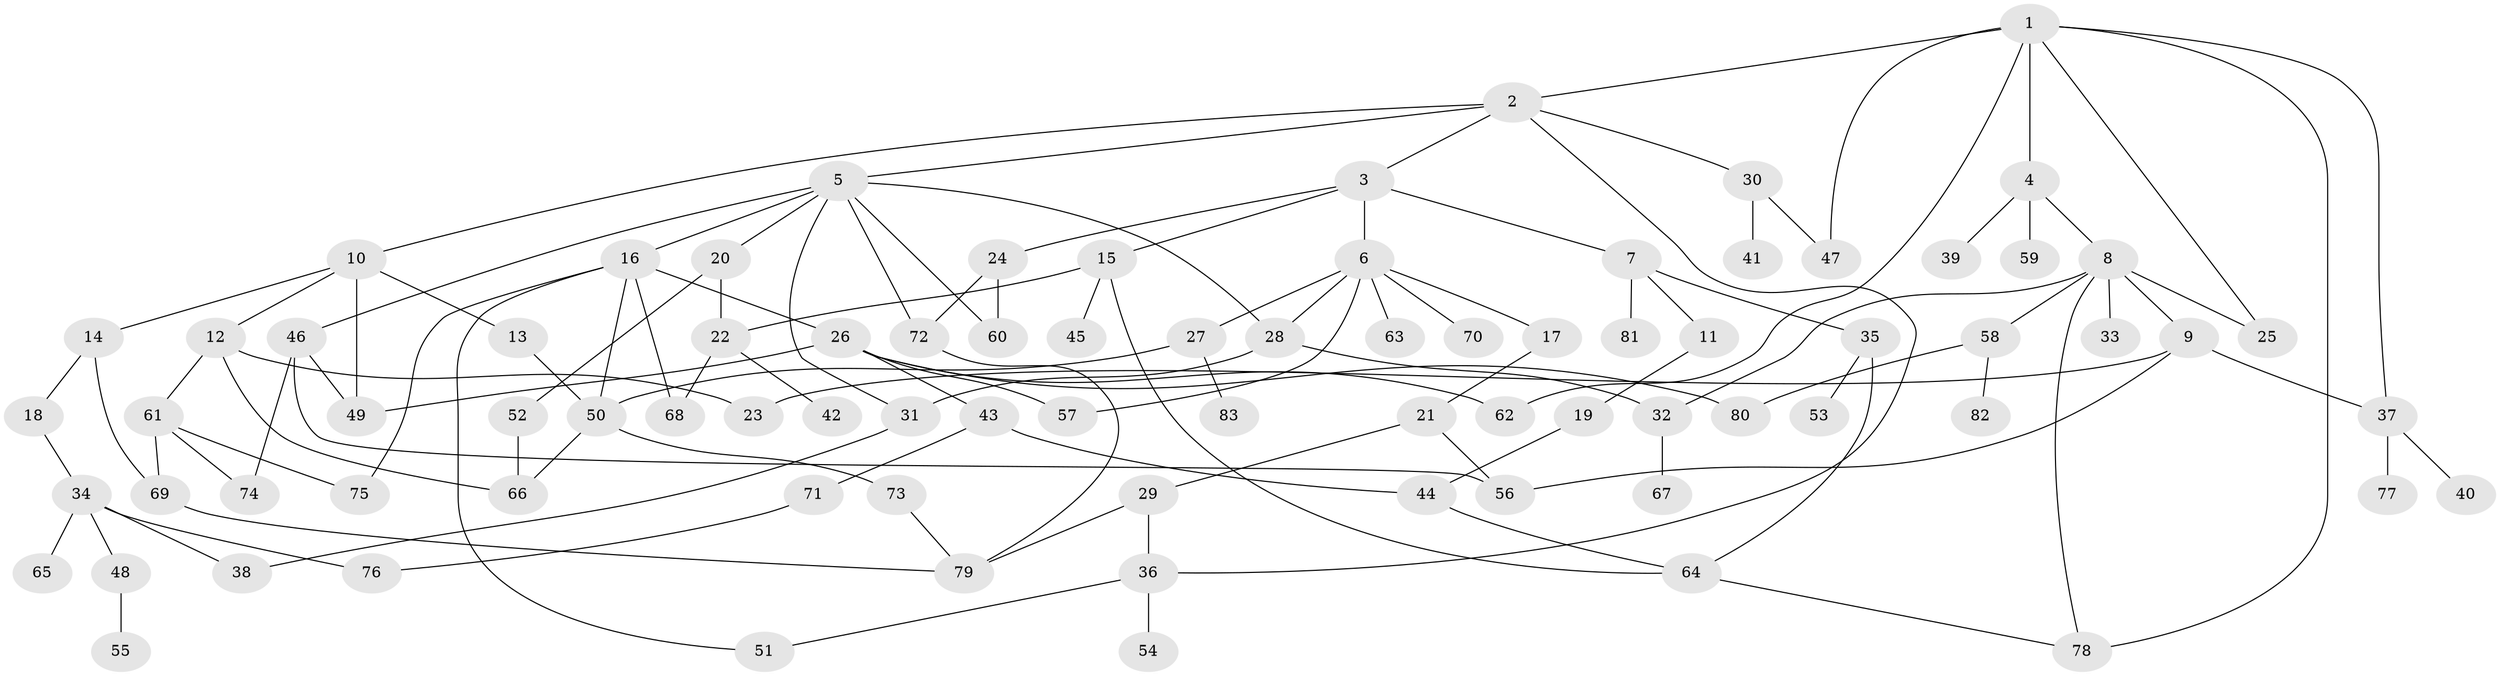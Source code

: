 // coarse degree distribution, {11: 0.017857142857142856, 5: 0.07142857142857142, 3: 0.16071428571428573, 8: 0.03571428571428571, 6: 0.05357142857142857, 4: 0.14285714285714285, 7: 0.03571428571428571, 2: 0.30357142857142855, 1: 0.17857142857142858}
// Generated by graph-tools (version 1.1) at 2025/23/03/03/25 07:23:34]
// undirected, 83 vertices, 119 edges
graph export_dot {
graph [start="1"]
  node [color=gray90,style=filled];
  1;
  2;
  3;
  4;
  5;
  6;
  7;
  8;
  9;
  10;
  11;
  12;
  13;
  14;
  15;
  16;
  17;
  18;
  19;
  20;
  21;
  22;
  23;
  24;
  25;
  26;
  27;
  28;
  29;
  30;
  31;
  32;
  33;
  34;
  35;
  36;
  37;
  38;
  39;
  40;
  41;
  42;
  43;
  44;
  45;
  46;
  47;
  48;
  49;
  50;
  51;
  52;
  53;
  54;
  55;
  56;
  57;
  58;
  59;
  60;
  61;
  62;
  63;
  64;
  65;
  66;
  67;
  68;
  69;
  70;
  71;
  72;
  73;
  74;
  75;
  76;
  77;
  78;
  79;
  80;
  81;
  82;
  83;
  1 -- 2;
  1 -- 4;
  1 -- 25;
  1 -- 37;
  1 -- 62;
  1 -- 47;
  1 -- 78;
  2 -- 3;
  2 -- 5;
  2 -- 10;
  2 -- 30;
  2 -- 36;
  3 -- 6;
  3 -- 7;
  3 -- 15;
  3 -- 24;
  4 -- 8;
  4 -- 39;
  4 -- 59;
  5 -- 16;
  5 -- 20;
  5 -- 46;
  5 -- 28;
  5 -- 60;
  5 -- 72;
  5 -- 31;
  6 -- 17;
  6 -- 27;
  6 -- 28;
  6 -- 57;
  6 -- 63;
  6 -- 70;
  7 -- 11;
  7 -- 35;
  7 -- 81;
  8 -- 9;
  8 -- 32;
  8 -- 33;
  8 -- 58;
  8 -- 78;
  8 -- 25;
  9 -- 23;
  9 -- 37;
  9 -- 56;
  10 -- 12;
  10 -- 13;
  10 -- 14;
  10 -- 49;
  11 -- 19;
  12 -- 61;
  12 -- 66;
  12 -- 23;
  13 -- 50;
  14 -- 18;
  14 -- 69;
  15 -- 45;
  15 -- 64;
  15 -- 22;
  16 -- 26;
  16 -- 51;
  16 -- 75;
  16 -- 50;
  16 -- 68;
  17 -- 21;
  18 -- 34;
  19 -- 44;
  20 -- 22;
  20 -- 52;
  21 -- 29;
  21 -- 56;
  22 -- 42;
  22 -- 68;
  24 -- 60;
  24 -- 72;
  26 -- 43;
  26 -- 62;
  26 -- 80;
  26 -- 57;
  26 -- 49;
  27 -- 50;
  27 -- 83;
  28 -- 31;
  28 -- 32;
  29 -- 36;
  29 -- 79;
  30 -- 41;
  30 -- 47;
  31 -- 38;
  32 -- 67;
  34 -- 38;
  34 -- 48;
  34 -- 65;
  34 -- 76;
  35 -- 53;
  35 -- 64;
  36 -- 54;
  36 -- 51;
  37 -- 40;
  37 -- 77;
  43 -- 44;
  43 -- 71;
  44 -- 64;
  46 -- 49;
  46 -- 56;
  46 -- 74;
  48 -- 55;
  50 -- 66;
  50 -- 73;
  52 -- 66;
  58 -- 82;
  58 -- 80;
  61 -- 74;
  61 -- 69;
  61 -- 75;
  64 -- 78;
  69 -- 79;
  71 -- 76;
  72 -- 79;
  73 -- 79;
}
